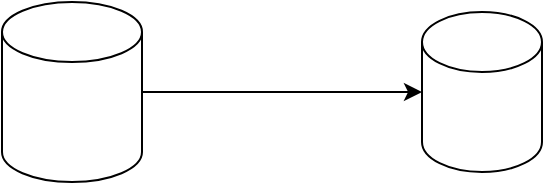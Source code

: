 <mxfile version="14.1.8" type="github">
  <diagram id="RwfgV291KNw7QB9GOFKt" name="Page-1">
    <mxGraphModel dx="2148" dy="753" grid="1" gridSize="10" guides="1" tooltips="1" connect="1" arrows="1" fold="1" page="1" pageScale="1" pageWidth="850" pageHeight="1100" math="0" shadow="0">
      <root>
        <mxCell id="0" />
        <mxCell id="1" parent="0" />
        <mxCell id="96JQ_g-VHkedRMkezLmy-2" style="edgeStyle=orthogonalEdgeStyle;rounded=0;orthogonalLoop=1;jettySize=auto;html=1;" edge="1" parent="1" source="96JQ_g-VHkedRMkezLmy-1" target="96JQ_g-VHkedRMkezLmy-3">
          <mxGeometry relative="1" as="geometry">
            <mxPoint x="-530" y="210" as="targetPoint" />
          </mxGeometry>
        </mxCell>
        <mxCell id="96JQ_g-VHkedRMkezLmy-1" value="" style="shape=cylinder3;whiteSpace=wrap;html=1;boundedLbl=1;backgroundOutline=1;size=15;" vertex="1" parent="1">
          <mxGeometry x="-770" y="120" width="70" height="90" as="geometry" />
        </mxCell>
        <mxCell id="96JQ_g-VHkedRMkezLmy-3" value="" style="shape=cylinder3;whiteSpace=wrap;html=1;boundedLbl=1;backgroundOutline=1;size=15;" vertex="1" parent="1">
          <mxGeometry x="-560" y="125" width="60" height="80" as="geometry" />
        </mxCell>
      </root>
    </mxGraphModel>
  </diagram>
</mxfile>
